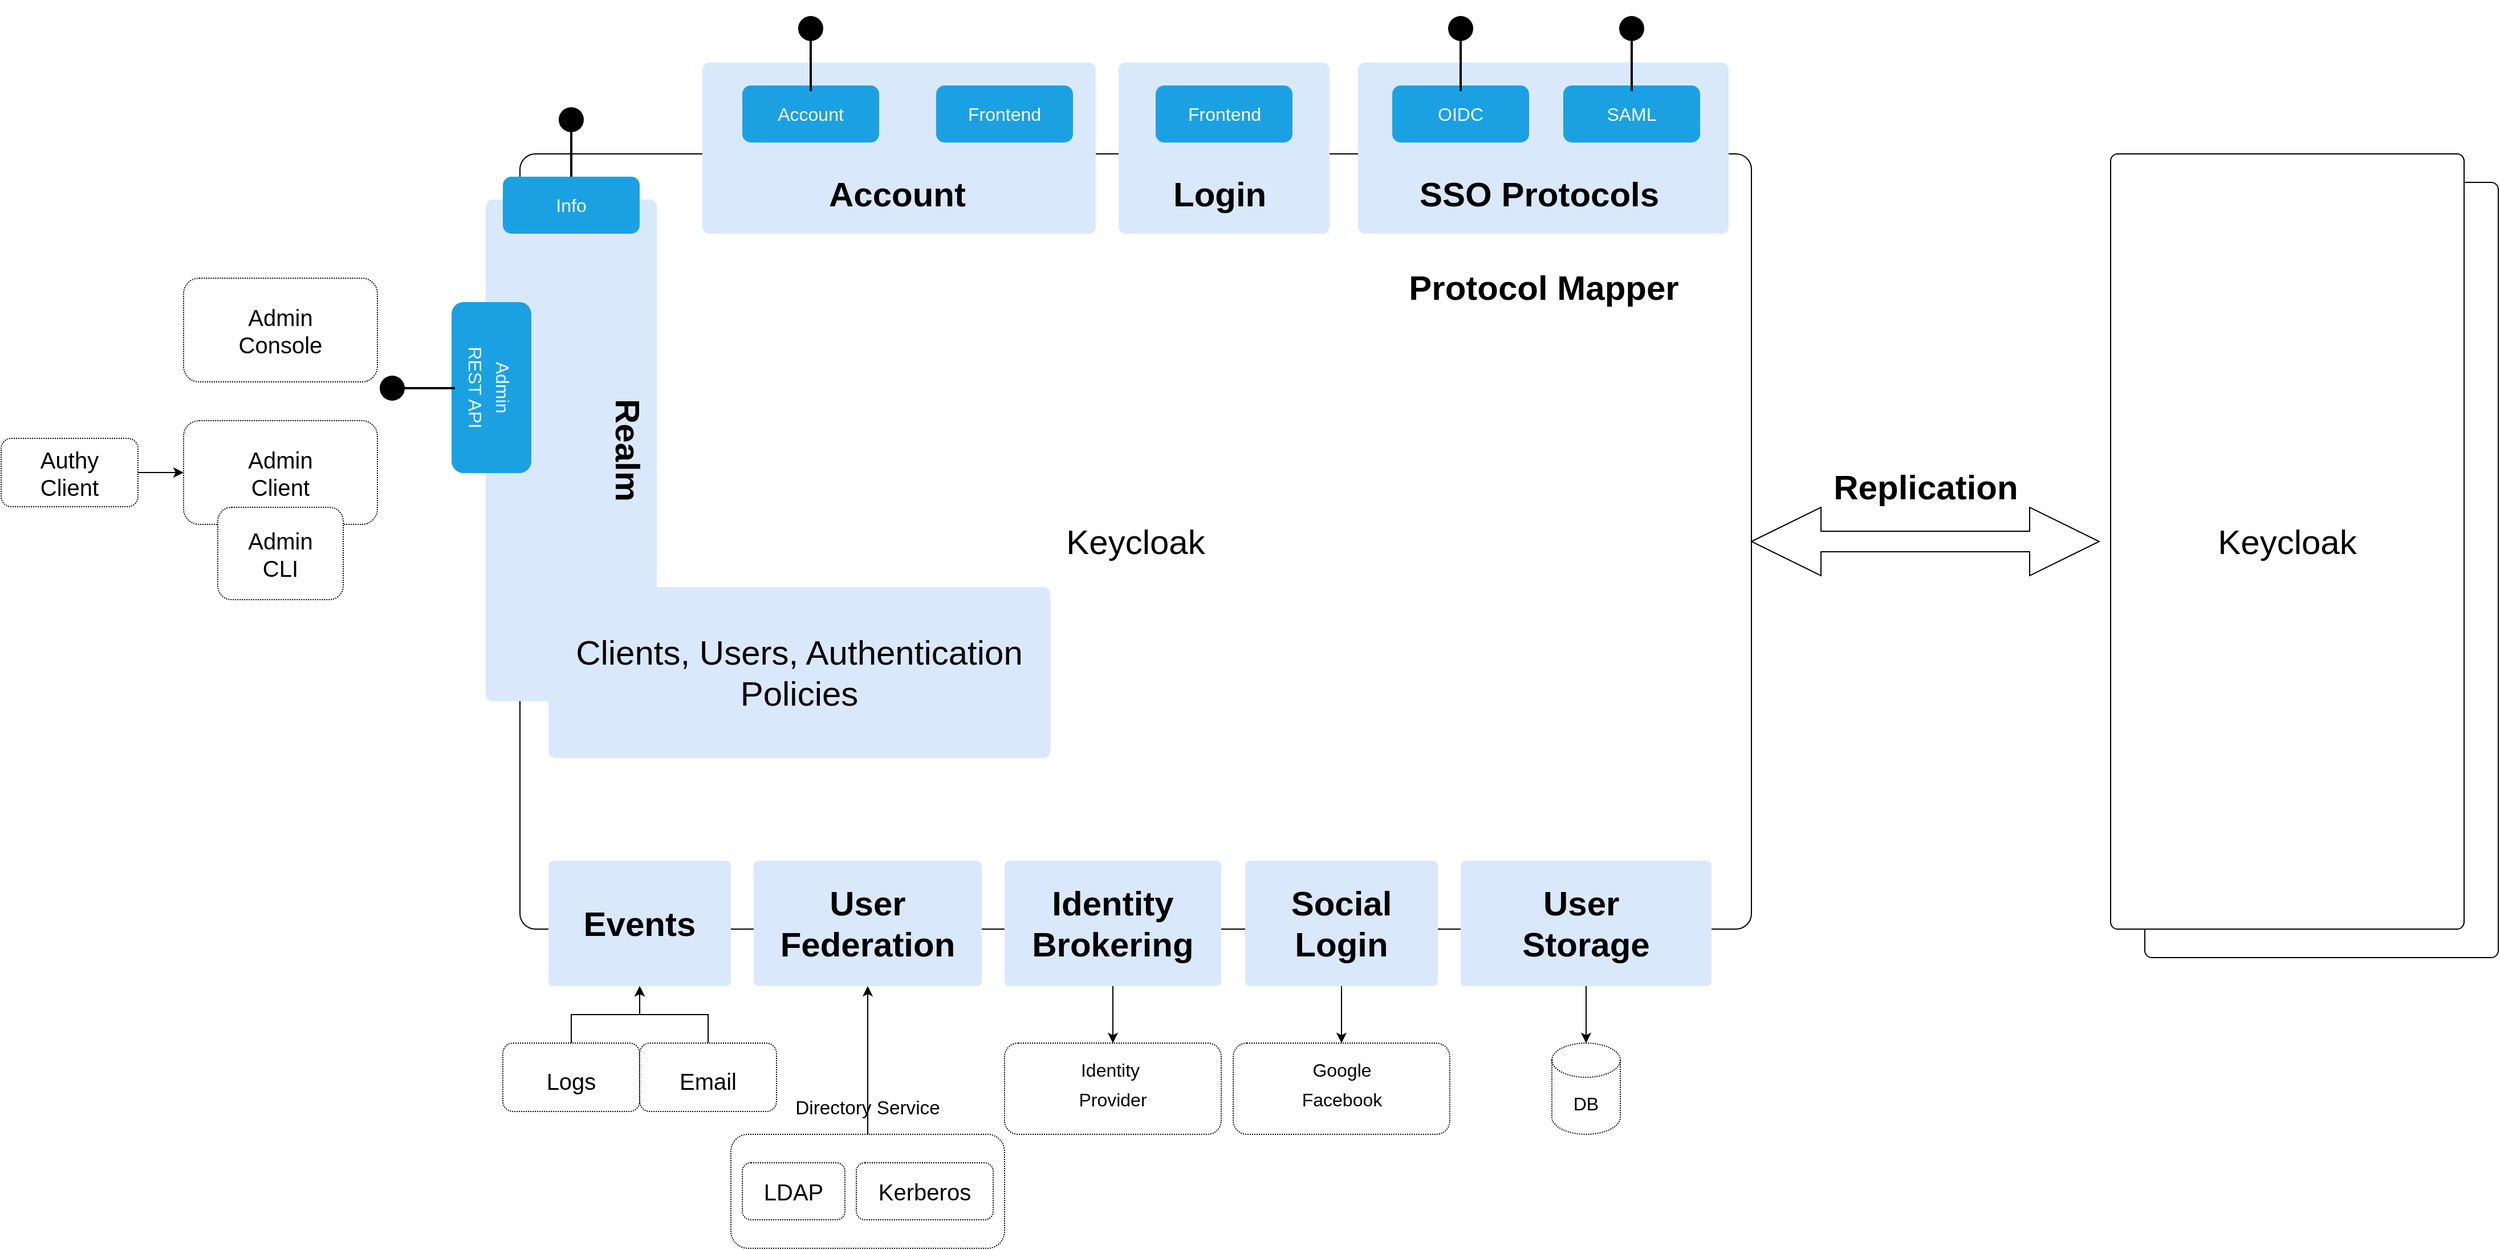 <mxfile version="20.2.3" type="device"><diagram id="NGBOo8uTDd3LgSJ9Cqso" name="Page-1"><mxGraphModel dx="2844" dy="1714" grid="1" gridSize="10" guides="1" tooltips="1" connect="1" arrows="1" fold="1" page="1" pageScale="1" pageWidth="827" pageHeight="1169" math="0" shadow="0"><root><mxCell id="0"/><mxCell id="1" parent="0"/><mxCell id="Rgi5z0twpqgFJUbjaUxe-1" value="&lt;font style=&quot;font-size: 30px;&quot;&gt;Keycloak&lt;/font&gt;" style="rounded=1;whiteSpace=wrap;html=1;arcSize=2;" parent="1" vertex="1"><mxGeometry x="525" y="169" width="1080" height="680" as="geometry"/></mxCell><mxCell id="Rgi5z0twpqgFJUbjaUxe-2" value="" style="rounded=1;whiteSpace=wrap;html=1;rotation=90;fillColor=#dae8fc;strokeColor=none;arcSize=4;" parent="1" vertex="1"><mxGeometry x="350" y="354" width="440" height="150" as="geometry"/></mxCell><mxCell id="Rgi5z0twpqgFJUbjaUxe-3" value="&lt;h1&gt;&lt;font style=&quot;font-size: 30px;&quot;&gt;Realm&lt;/font&gt;&lt;/h1&gt;" style="text;html=1;strokeColor=none;fillColor=none;spacing=5;spacingTop=-20;whiteSpace=wrap;overflow=hidden;rounded=0;fontSize=30;rotation=90;" parent="1" vertex="1"><mxGeometry x="585" y="369" width="100" height="120" as="geometry"/></mxCell><mxCell id="Rgi5z0twpqgFJUbjaUxe-4" value="&lt;font style=&quot;font-size: 16px; line-height: 1.2;&quot;&gt;Admin &lt;br style=&quot;&quot;&gt;REST API&lt;/font&gt;" style="rounded=1;whiteSpace=wrap;html=1;fontSize=20;spacing=2;verticalAlign=middle;rotation=90;fillColor=#1ba1e2;strokeColor=none;fontColor=#ffffff;" parent="1" vertex="1"><mxGeometry x="425" y="339" width="150" height="70" as="geometry"/></mxCell><mxCell id="Rgi5z0twpqgFJUbjaUxe-8" value="" style="group" parent="1" vertex="1" connectable="0"><mxGeometry x="550" y="119" width="40" height="75" as="geometry"/></mxCell><mxCell id="Rgi5z0twpqgFJUbjaUxe-6" value="" style="shape=waypoint;sketch=0;fillStyle=solid;size=6;pointerEvents=1;points=[];fillColor=none;resizable=0;rotatable=0;perimeter=centerPerimeter;snapToPoint=1;fontSize=16;strokeWidth=9;" parent="Rgi5z0twpqgFJUbjaUxe-8" vertex="1"><mxGeometry width="40" height="40" as="geometry"/></mxCell><mxCell id="Rgi5z0twpqgFJUbjaUxe-7" value="" style="line;strokeWidth=2;html=1;fontSize=16;rotation=-90;" parent="Rgi5z0twpqgFJUbjaUxe-8" vertex="1"><mxGeometry x="-5" y="45" width="50" height="10" as="geometry"/></mxCell><mxCell id="Rgi5z0twpqgFJUbjaUxe-9" value="Info" style="rounded=1;whiteSpace=wrap;html=1;fontSize=16;strokeWidth=1;fillColor=#1ba1e2;fontColor=#ffffff;strokeColor=none;" parent="1" vertex="1"><mxGeometry x="510" y="189" width="120" height="50" as="geometry"/></mxCell><mxCell id="Rgi5z0twpqgFJUbjaUxe-10" value="" style="rounded=1;whiteSpace=wrap;html=1;rotation=-180;fillColor=#dae8fc;strokeColor=none;arcSize=4;" parent="1" vertex="1"><mxGeometry x="685" y="89" width="345" height="150" as="geometry"/></mxCell><mxCell id="Rgi5z0twpqgFJUbjaUxe-11" value="&lt;h1&gt;&lt;font style=&quot;font-size: 30px;&quot;&gt;Account&lt;/font&gt;&lt;/h1&gt;" style="text;html=1;strokeColor=none;fillColor=none;spacing=5;spacingTop=-20;whiteSpace=wrap;overflow=hidden;rounded=0;fontSize=30;rotation=0;" parent="1" vertex="1"><mxGeometry x="791" y="129" width="133" height="120" as="geometry"/></mxCell><mxCell id="Rgi5z0twpqgFJUbjaUxe-12" value="Account" style="rounded=1;whiteSpace=wrap;html=1;fontSize=16;strokeWidth=1;fillColor=#1ba1e2;fontColor=#ffffff;strokeColor=none;" parent="1" vertex="1"><mxGeometry x="720" y="109" width="120" height="50" as="geometry"/></mxCell><mxCell id="Rgi5z0twpqgFJUbjaUxe-13" value="Frontend" style="rounded=1;whiteSpace=wrap;html=1;fontSize=16;strokeWidth=1;fillColor=#1ba1e2;fontColor=#ffffff;strokeColor=none;" parent="1" vertex="1"><mxGeometry x="890" y="109" width="120" height="50" as="geometry"/></mxCell><mxCell id="Rgi5z0twpqgFJUbjaUxe-14" value="" style="group" parent="1" vertex="1" connectable="0"><mxGeometry x="760" y="39" width="40" height="75" as="geometry"/></mxCell><mxCell id="Rgi5z0twpqgFJUbjaUxe-15" value="" style="shape=waypoint;sketch=0;fillStyle=solid;size=6;pointerEvents=1;points=[];fillColor=none;resizable=0;rotatable=0;perimeter=centerPerimeter;snapToPoint=1;fontSize=16;strokeWidth=9;" parent="Rgi5z0twpqgFJUbjaUxe-14" vertex="1"><mxGeometry width="40" height="40" as="geometry"/></mxCell><mxCell id="Rgi5z0twpqgFJUbjaUxe-16" value="" style="line;strokeWidth=2;html=1;fontSize=16;rotation=-90;" parent="Rgi5z0twpqgFJUbjaUxe-14" vertex="1"><mxGeometry x="-5" y="45" width="50" height="10" as="geometry"/></mxCell><mxCell id="Rgi5z0twpqgFJUbjaUxe-17" value="" style="rounded=1;whiteSpace=wrap;html=1;rotation=-180;fillColor=#dae8fc;strokeColor=none;arcSize=4;" parent="1" vertex="1"><mxGeometry x="1050" y="89" width="185" height="150" as="geometry"/></mxCell><mxCell id="Rgi5z0twpqgFJUbjaUxe-18" value="Frontend" style="rounded=1;whiteSpace=wrap;html=1;fontSize=16;strokeWidth=1;fillColor=#1ba1e2;fontColor=#ffffff;strokeColor=none;" parent="1" vertex="1"><mxGeometry x="1082.5" y="109" width="120" height="50" as="geometry"/></mxCell><mxCell id="Rgi5z0twpqgFJUbjaUxe-19" value="&lt;h1&gt;&lt;font style=&quot;font-size: 30px;&quot;&gt;Login&lt;/font&gt;&lt;/h1&gt;" style="text;html=1;strokeColor=none;fillColor=none;spacing=5;spacingTop=-20;whiteSpace=wrap;overflow=hidden;rounded=0;fontSize=30;rotation=0;" parent="1" vertex="1"><mxGeometry x="1092.5" y="129" width="100" height="120" as="geometry"/></mxCell><mxCell id="Rgi5z0twpqgFJUbjaUxe-20" value="" style="rounded=1;whiteSpace=wrap;html=1;rotation=-180;fillColor=#dae8fc;strokeColor=none;arcSize=4;" parent="1" vertex="1"><mxGeometry x="1260" y="89" width="325" height="150" as="geometry"/></mxCell><mxCell id="Rgi5z0twpqgFJUbjaUxe-21" value="OIDC" style="rounded=1;whiteSpace=wrap;html=1;fontSize=16;strokeWidth=1;fillColor=#1ba1e2;fontColor=#ffffff;strokeColor=none;" parent="1" vertex="1"><mxGeometry x="1290" y="109" width="120" height="50" as="geometry"/></mxCell><mxCell id="Rgi5z0twpqgFJUbjaUxe-22" value="SAML" style="rounded=1;whiteSpace=wrap;html=1;fontSize=16;strokeWidth=1;fillColor=#1ba1e2;fontColor=#ffffff;strokeColor=none;" parent="1" vertex="1"><mxGeometry x="1440" y="109" width="120" height="50" as="geometry"/></mxCell><mxCell id="Rgi5z0twpqgFJUbjaUxe-23" value="&lt;h1&gt;&lt;font style=&quot;font-size: 30px;&quot;&gt;SSO Protocols&lt;/font&gt;&lt;/h1&gt;" style="text;html=1;strokeColor=none;fillColor=none;spacing=5;spacingTop=-20;whiteSpace=wrap;overflow=hidden;rounded=0;fontSize=30;rotation=0;" parent="1" vertex="1"><mxGeometry x="1308.75" y="129" width="227.5" height="120" as="geometry"/></mxCell><mxCell id="Rgi5z0twpqgFJUbjaUxe-24" value="&lt;h1 style=&quot;font-size: 30px;&quot;&gt;Protocol Mapper&lt;/h1&gt;" style="text;html=1;strokeColor=none;fillColor=none;spacing=5;spacingTop=-20;whiteSpace=wrap;overflow=hidden;rounded=0;fontSize=30;align=center;direction=west;" parent="1" vertex="1"><mxGeometry x="1287.5" y="259" width="270" height="60" as="geometry"/></mxCell><mxCell id="Rgi5z0twpqgFJUbjaUxe-26" value="&lt;font style=&quot;font-size: 30px;&quot;&gt;Keycloak&lt;/font&gt;" style="rounded=1;whiteSpace=wrap;html=1;arcSize=2;fillColor=default;" parent="1" vertex="1"><mxGeometry x="1950" y="194" width="310" height="680" as="geometry"/></mxCell><mxCell id="Rgi5z0twpqgFJUbjaUxe-25" value="&lt;font style=&quot;font-size: 30px;&quot;&gt;Keycloak&lt;/font&gt;" style="rounded=1;whiteSpace=wrap;html=1;arcSize=2;" parent="1" vertex="1"><mxGeometry x="1920" y="169" width="310" height="680" as="geometry"/></mxCell><mxCell id="Rgi5z0twpqgFJUbjaUxe-29" value="" style="shape=doubleArrow;whiteSpace=wrap;html=1;fontSize=30;strokeWidth=1;fillColor=default;" parent="1" vertex="1"><mxGeometry x="1605" y="479" width="305" height="60" as="geometry"/></mxCell><mxCell id="Rgi5z0twpqgFJUbjaUxe-30" value="&lt;font style=&quot;font-size: 30px;&quot;&gt;&lt;b&gt;Events&lt;/b&gt;&lt;/font&gt;" style="rounded=1;whiteSpace=wrap;html=1;rotation=0;fillColor=#dae8fc;strokeColor=none;arcSize=4;" parent="1" vertex="1"><mxGeometry x="550" y="789" width="160" height="110" as="geometry"/></mxCell><mxCell id="Rgi5z0twpqgFJUbjaUxe-31" value="&lt;font style=&quot;font-size: 30px;&quot;&gt;&lt;b&gt;User&lt;br&gt;Federation&lt;br&gt;&lt;/b&gt;&lt;/font&gt;" style="rounded=1;whiteSpace=wrap;html=1;rotation=0;fillColor=#dae8fc;strokeColor=none;arcSize=4;" parent="1" vertex="1"><mxGeometry x="730" y="789" width="200" height="110" as="geometry"/></mxCell><mxCell id="Rgi5z0twpqgFJUbjaUxe-52" style="edgeStyle=orthogonalEdgeStyle;rounded=0;orthogonalLoop=1;jettySize=auto;html=1;fontSize=16;" parent="1" source="Rgi5z0twpqgFJUbjaUxe-32" target="Rgi5z0twpqgFJUbjaUxe-47" edge="1"><mxGeometry relative="1" as="geometry"/></mxCell><mxCell id="Rgi5z0twpqgFJUbjaUxe-32" value="&lt;font style=&quot;font-size: 30px;&quot;&gt;&lt;b&gt;Identity&lt;br&gt;Brokering&lt;br&gt;&lt;/b&gt;&lt;/font&gt;" style="rounded=1;whiteSpace=wrap;html=1;rotation=0;fillColor=#dae8fc;strokeColor=none;arcSize=4;" parent="1" vertex="1"><mxGeometry x="950" y="789" width="190" height="110" as="geometry"/></mxCell><mxCell id="Rgi5z0twpqgFJUbjaUxe-51" style="edgeStyle=orthogonalEdgeStyle;rounded=0;orthogonalLoop=1;jettySize=auto;html=1;fontSize=16;" parent="1" source="Rgi5z0twpqgFJUbjaUxe-33" target="Rgi5z0twpqgFJUbjaUxe-49" edge="1"><mxGeometry relative="1" as="geometry"/></mxCell><mxCell id="Rgi5z0twpqgFJUbjaUxe-33" value="&lt;font style=&quot;font-size: 30px;&quot;&gt;&lt;b&gt;Social&lt;br&gt;Login&lt;br&gt;&lt;/b&gt;&lt;/font&gt;" style="rounded=1;whiteSpace=wrap;html=1;rotation=0;fillColor=#dae8fc;strokeColor=none;arcSize=4;" parent="1" vertex="1"><mxGeometry x="1161" y="789" width="169" height="110" as="geometry"/></mxCell><mxCell id="Rgi5z0twpqgFJUbjaUxe-53" style="edgeStyle=orthogonalEdgeStyle;rounded=0;orthogonalLoop=1;jettySize=auto;html=1;fontSize=16;" parent="1" source="Rgi5z0twpqgFJUbjaUxe-34" target="Rgi5z0twpqgFJUbjaUxe-50" edge="1"><mxGeometry relative="1" as="geometry"/></mxCell><mxCell id="Rgi5z0twpqgFJUbjaUxe-34" value="&lt;font style=&quot;font-size: 30px;&quot;&gt;&lt;b&gt;User&amp;nbsp;&lt;br&gt;Storage&lt;br&gt;&lt;/b&gt;&lt;/font&gt;" style="rounded=1;whiteSpace=wrap;html=1;rotation=0;fillColor=#dae8fc;strokeColor=none;arcSize=4;" parent="1" vertex="1"><mxGeometry x="1350" y="789" width="220" height="110" as="geometry"/></mxCell><mxCell id="Rgi5z0twpqgFJUbjaUxe-35" value="&lt;font style=&quot;font-size: 30px;&quot;&gt;Clients, Users, Authentication&lt;br&gt;Policies&lt;br&gt;&lt;/font&gt;" style="rounded=1;whiteSpace=wrap;html=1;rotation=0;fillColor=#dae8fc;strokeColor=none;arcSize=4;" parent="1" vertex="1"><mxGeometry x="550" y="549" width="440" height="150" as="geometry"/></mxCell><mxCell id="Rgi5z0twpqgFJUbjaUxe-36" value="&lt;h1 style=&quot;font-size: 30px;&quot;&gt;Replication&lt;/h1&gt;" style="text;html=1;strokeColor=none;fillColor=none;spacing=5;spacingTop=-20;whiteSpace=wrap;overflow=hidden;rounded=0;fontSize=30;align=center;direction=west;" parent="1" vertex="1"><mxGeometry x="1622.5" y="434" width="270" height="60" as="geometry"/></mxCell><mxCell id="Rgi5z0twpqgFJUbjaUxe-42" style="edgeStyle=orthogonalEdgeStyle;rounded=0;orthogonalLoop=1;jettySize=auto;html=1;fontSize=20;" parent="1" source="Rgi5z0twpqgFJUbjaUxe-40" target="Rgi5z0twpqgFJUbjaUxe-30" edge="1"><mxGeometry relative="1" as="geometry"/></mxCell><mxCell id="Rgi5z0twpqgFJUbjaUxe-40" value="&lt;font style=&quot;font-size: 20px;&quot;&gt;Logs&lt;/font&gt;" style="rounded=1;whiteSpace=wrap;html=1;dashed=1;dashPattern=1 1;fontSize=30;strokeWidth=1;fillColor=default;" parent="1" vertex="1"><mxGeometry x="510" y="949" width="120" height="60" as="geometry"/></mxCell><mxCell id="Rgi5z0twpqgFJUbjaUxe-43" style="edgeStyle=orthogonalEdgeStyle;rounded=0;orthogonalLoop=1;jettySize=auto;html=1;entryX=0.5;entryY=1;entryDx=0;entryDy=0;fontSize=20;" parent="1" source="Rgi5z0twpqgFJUbjaUxe-41" target="Rgi5z0twpqgFJUbjaUxe-30" edge="1"><mxGeometry relative="1" as="geometry"/></mxCell><mxCell id="Rgi5z0twpqgFJUbjaUxe-41" value="&lt;font style=&quot;font-size: 20px;&quot;&gt;Email&lt;/font&gt;" style="rounded=1;whiteSpace=wrap;html=1;dashed=1;dashPattern=1 1;fontSize=30;strokeWidth=1;fillColor=default;" parent="1" vertex="1"><mxGeometry x="630" y="949" width="120" height="60" as="geometry"/></mxCell><mxCell id="Rgi5z0twpqgFJUbjaUxe-48" value="" style="edgeStyle=orthogonalEdgeStyle;rounded=0;orthogonalLoop=1;jettySize=auto;html=1;fontSize=18;" parent="1" source="Rgi5z0twpqgFJUbjaUxe-44" target="Rgi5z0twpqgFJUbjaUxe-31" edge="1"><mxGeometry relative="1" as="geometry"/></mxCell><mxCell id="Rgi5z0twpqgFJUbjaUxe-44" value="&lt;font style=&quot;font-size: 20px; line-height: 1.2;&quot;&gt;&lt;sup&gt;Directory Service&lt;/sup&gt;&lt;/font&gt;" style="rounded=1;whiteSpace=wrap;html=1;dashed=1;dashPattern=1 1;fontSize=30;strokeWidth=1;fillColor=default;align=center;horizontal=1;labelPosition=center;verticalLabelPosition=top;verticalAlign=bottom;" parent="1" vertex="1"><mxGeometry x="710" y="1029" width="240" height="100" as="geometry"/></mxCell><mxCell id="Rgi5z0twpqgFJUbjaUxe-45" value="&lt;font style=&quot;font-size: 20px;&quot;&gt;LDAP&lt;/font&gt;" style="rounded=1;whiteSpace=wrap;html=1;dashed=1;dashPattern=1 1;fontSize=20;strokeWidth=1;fillColor=default;" parent="1" vertex="1"><mxGeometry x="720" y="1054" width="90" height="50" as="geometry"/></mxCell><mxCell id="Rgi5z0twpqgFJUbjaUxe-46" value="Kerberos" style="rounded=1;whiteSpace=wrap;html=1;dashed=1;dashPattern=1 1;fontSize=20;strokeWidth=1;fillColor=default;" parent="1" vertex="1"><mxGeometry x="820" y="1054" width="120" height="50" as="geometry"/></mxCell><mxCell id="Rgi5z0twpqgFJUbjaUxe-47" value="&lt;font style=&quot;font-size: 16px; line-height: 1.2;&quot;&gt;&lt;sup style=&quot;font-size: 16px;&quot;&gt;Identity&amp;nbsp;&lt;br style=&quot;font-size: 16px;&quot;&gt;Provider&lt;br style=&quot;font-size: 16px;&quot;&gt;&lt;/sup&gt;&lt;/font&gt;" style="rounded=1;whiteSpace=wrap;html=1;dashed=1;dashPattern=1 1;fontSize=16;strokeWidth=1;fillColor=default;align=center;horizontal=1;labelPosition=center;verticalLabelPosition=middle;verticalAlign=middle;" parent="1" vertex="1"><mxGeometry x="950" y="949" width="190" height="80" as="geometry"/></mxCell><mxCell id="Rgi5z0twpqgFJUbjaUxe-49" value="&lt;font style=&quot;font-size: 16px; line-height: 1.2;&quot;&gt;&lt;sup style=&quot;font-size: 16px;&quot;&gt;Google&lt;br&gt;Facebook&lt;br style=&quot;font-size: 16px;&quot;&gt;&lt;/sup&gt;&lt;/font&gt;" style="rounded=1;whiteSpace=wrap;html=1;dashed=1;dashPattern=1 1;fontSize=16;strokeWidth=1;fillColor=default;align=center;horizontal=1;labelPosition=center;verticalLabelPosition=middle;verticalAlign=middle;" parent="1" vertex="1"><mxGeometry x="1150.5" y="949" width="190" height="80" as="geometry"/></mxCell><mxCell id="Rgi5z0twpqgFJUbjaUxe-50" value="DB" style="shape=cylinder3;whiteSpace=wrap;html=1;boundedLbl=1;backgroundOutline=1;size=15;dashed=1;dashPattern=1 1;fontSize=16;strokeWidth=1;fillColor=default;" parent="1" vertex="1"><mxGeometry x="1430" y="949" width="60" height="80" as="geometry"/></mxCell><mxCell id="Rgi5z0twpqgFJUbjaUxe-54" value="" style="group" parent="1" vertex="1" connectable="0"><mxGeometry x="1330" y="39" width="40" height="75" as="geometry"/></mxCell><mxCell id="Rgi5z0twpqgFJUbjaUxe-55" value="" style="shape=waypoint;sketch=0;fillStyle=solid;size=6;pointerEvents=1;points=[];fillColor=none;resizable=0;rotatable=0;perimeter=centerPerimeter;snapToPoint=1;fontSize=16;strokeWidth=9;" parent="Rgi5z0twpqgFJUbjaUxe-54" vertex="1"><mxGeometry width="40" height="40" as="geometry"/></mxCell><mxCell id="Rgi5z0twpqgFJUbjaUxe-56" value="" style="line;strokeWidth=2;html=1;fontSize=16;rotation=-90;" parent="Rgi5z0twpqgFJUbjaUxe-54" vertex="1"><mxGeometry x="-5" y="45" width="50" height="10" as="geometry"/></mxCell><mxCell id="Rgi5z0twpqgFJUbjaUxe-57" value="" style="group" parent="1" vertex="1" connectable="0"><mxGeometry x="1480" y="39" width="40" height="75" as="geometry"/></mxCell><mxCell id="Rgi5z0twpqgFJUbjaUxe-58" value="" style="shape=waypoint;sketch=0;fillStyle=solid;size=6;pointerEvents=1;points=[];fillColor=none;resizable=0;rotatable=0;perimeter=centerPerimeter;snapToPoint=1;fontSize=16;strokeWidth=9;" parent="Rgi5z0twpqgFJUbjaUxe-57" vertex="1"><mxGeometry width="40" height="40" as="geometry"/></mxCell><mxCell id="Rgi5z0twpqgFJUbjaUxe-59" value="" style="line;strokeWidth=2;html=1;fontSize=16;rotation=-90;" parent="Rgi5z0twpqgFJUbjaUxe-57" vertex="1"><mxGeometry x="-5" y="45" width="50" height="10" as="geometry"/></mxCell><mxCell id="Rgi5z0twpqgFJUbjaUxe-60" value="" style="group;rotation=-90;" parent="1" vertex="1" connectable="0"><mxGeometry x="410" y="336.5" width="40" height="75" as="geometry"/></mxCell><mxCell id="Rgi5z0twpqgFJUbjaUxe-61" value="" style="shape=waypoint;sketch=0;fillStyle=solid;size=6;pointerEvents=1;points=[];fillColor=none;resizable=0;rotatable=0;perimeter=centerPerimeter;snapToPoint=1;fontSize=16;strokeWidth=9;rotation=-90;" parent="Rgi5z0twpqgFJUbjaUxe-60" vertex="1"><mxGeometry x="-17" y="18" width="40" height="40" as="geometry"/></mxCell><mxCell id="Rgi5z0twpqgFJUbjaUxe-62" value="" style="line;strokeWidth=2;html=1;fontSize=16;rotation=-180;" parent="Rgi5z0twpqgFJUbjaUxe-60" vertex="1"><mxGeometry x="8" y="33" width="50" height="10" as="geometry"/></mxCell><mxCell id="Rgi5z0twpqgFJUbjaUxe-64" value="&lt;font style=&quot;font-size: 20px;&quot;&gt;Admin&lt;br&gt;Console&lt;/font&gt;" style="rounded=1;whiteSpace=wrap;html=1;dashed=1;dashPattern=1 1;fontSize=16;strokeWidth=1;fillColor=default;" parent="1" vertex="1"><mxGeometry x="230" y="278" width="170" height="91" as="geometry"/></mxCell><mxCell id="Rgi5z0twpqgFJUbjaUxe-65" value="&lt;font style=&quot;font-size: 20px;&quot;&gt;Admin&lt;br&gt;Client&lt;br&gt;&lt;/font&gt;" style="rounded=1;whiteSpace=wrap;html=1;dashed=1;dashPattern=1 1;fontSize=16;strokeWidth=1;fillColor=default;" parent="1" vertex="1"><mxGeometry x="230" y="403" width="170" height="91" as="geometry"/></mxCell><mxCell id="Rgi5z0twpqgFJUbjaUxe-66" value="&lt;font style=&quot;font-size: 20px;&quot;&gt;Admin&lt;br&gt;CLI&lt;br&gt;&lt;/font&gt;" style="rounded=1;whiteSpace=wrap;html=1;dashed=1;dashPattern=1 1;fontSize=16;strokeWidth=1;fillColor=default;" parent="1" vertex="1"><mxGeometry x="260" y="479" width="110" height="81" as="geometry"/></mxCell><mxCell id="Rgi5z0twpqgFJUbjaUxe-68" style="edgeStyle=orthogonalEdgeStyle;rounded=0;orthogonalLoop=1;jettySize=auto;html=1;fontSize=20;" parent="1" source="Rgi5z0twpqgFJUbjaUxe-67" target="Rgi5z0twpqgFJUbjaUxe-65" edge="1"><mxGeometry relative="1" as="geometry"/></mxCell><mxCell id="Rgi5z0twpqgFJUbjaUxe-67" value="Authy&lt;br&gt;Client" style="rounded=1;whiteSpace=wrap;html=1;dashed=1;dashPattern=1 1;fontSize=20;strokeWidth=1;fillColor=default;" parent="1" vertex="1"><mxGeometry x="70" y="418.5" width="120" height="60" as="geometry"/></mxCell></root></mxGraphModel></diagram></mxfile>